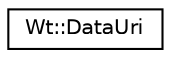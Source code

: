 digraph "Graphical Class Hierarchy"
{
 // LATEX_PDF_SIZE
  edge [fontname="Helvetica",fontsize="10",labelfontname="Helvetica",labelfontsize="10"];
  node [fontname="Helvetica",fontsize="10",shape=record];
  rankdir="LR";
  Node0 [label="Wt::DataUri",height=0.2,width=0.4,color="black", fillcolor="white", style="filled",URL="$classWt_1_1DataUri.html",tooltip=" "];
}
